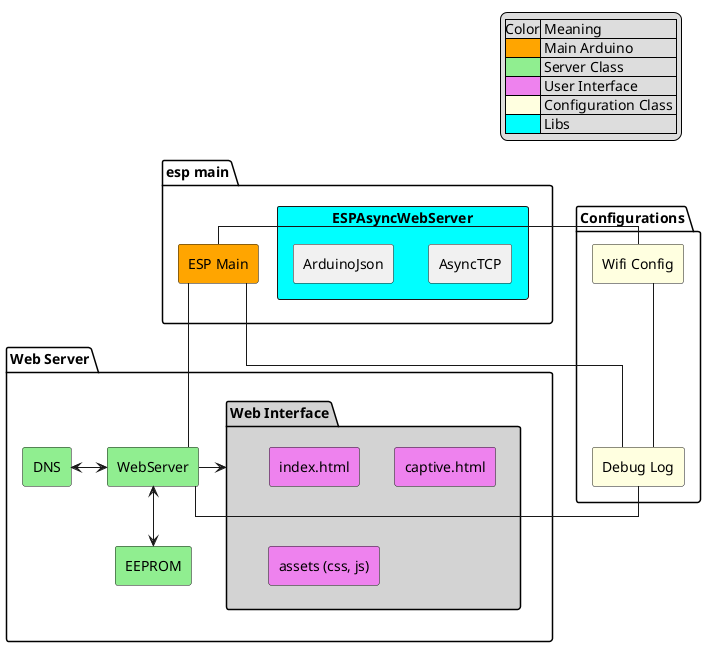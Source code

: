 @startuml

skinparam ComponentStyle rectangle
skinparam Linetype ortho

package "esp main" {
    component "ESP Main" as com_espMain #Orange {

    }
    component "ESPAsyncWebServer" as libESPAsync #Cyan {
        component AsyncTCP
        component ArduinoJson
    }

}

package Configurations {
    component "Debug Log" as com_DebugLogconfig #LightYellow
    component "Wifi Config" as com_wifiConfig #LightYellow
}

package "Web Server" as pkg_WebServer {
    component "WebServer" as com_WebServer #LightGreen
    component "EEPROM" as com_eeprom #LightGreen
    component "DNS" as com_DNS #LightGreen

    package "Web Interface" as htmls #LightGray {
        component "index.html" as com_index #Violet
        component "captive.html" as com_captive #Violet
        component "assets (css, js)" as com_assets #Violet
    }

    com_WebServer <--> com_eeprom
    com_WebServer <-left-> com_DNS
    com_WebServer -right-> htmls
}

com_espMain -left- com_wifiConfig
com_espMain -down- com_WebServer


com_WebServer -- com_DebugLogconfig
com_espMain -- com_DebugLogconfig
com_wifiConfig -- com_DebugLogconfig

legend top right
    |Color| Meaning |
    |<#Orange>| Main Arduino |
    |<#LightGreen>| Server Class |
    |<#Violet>| User Interface |
    |<#LightYellow>| Configuration Class |
    |<#Cyan>| Libs |
endlegend
@enduml